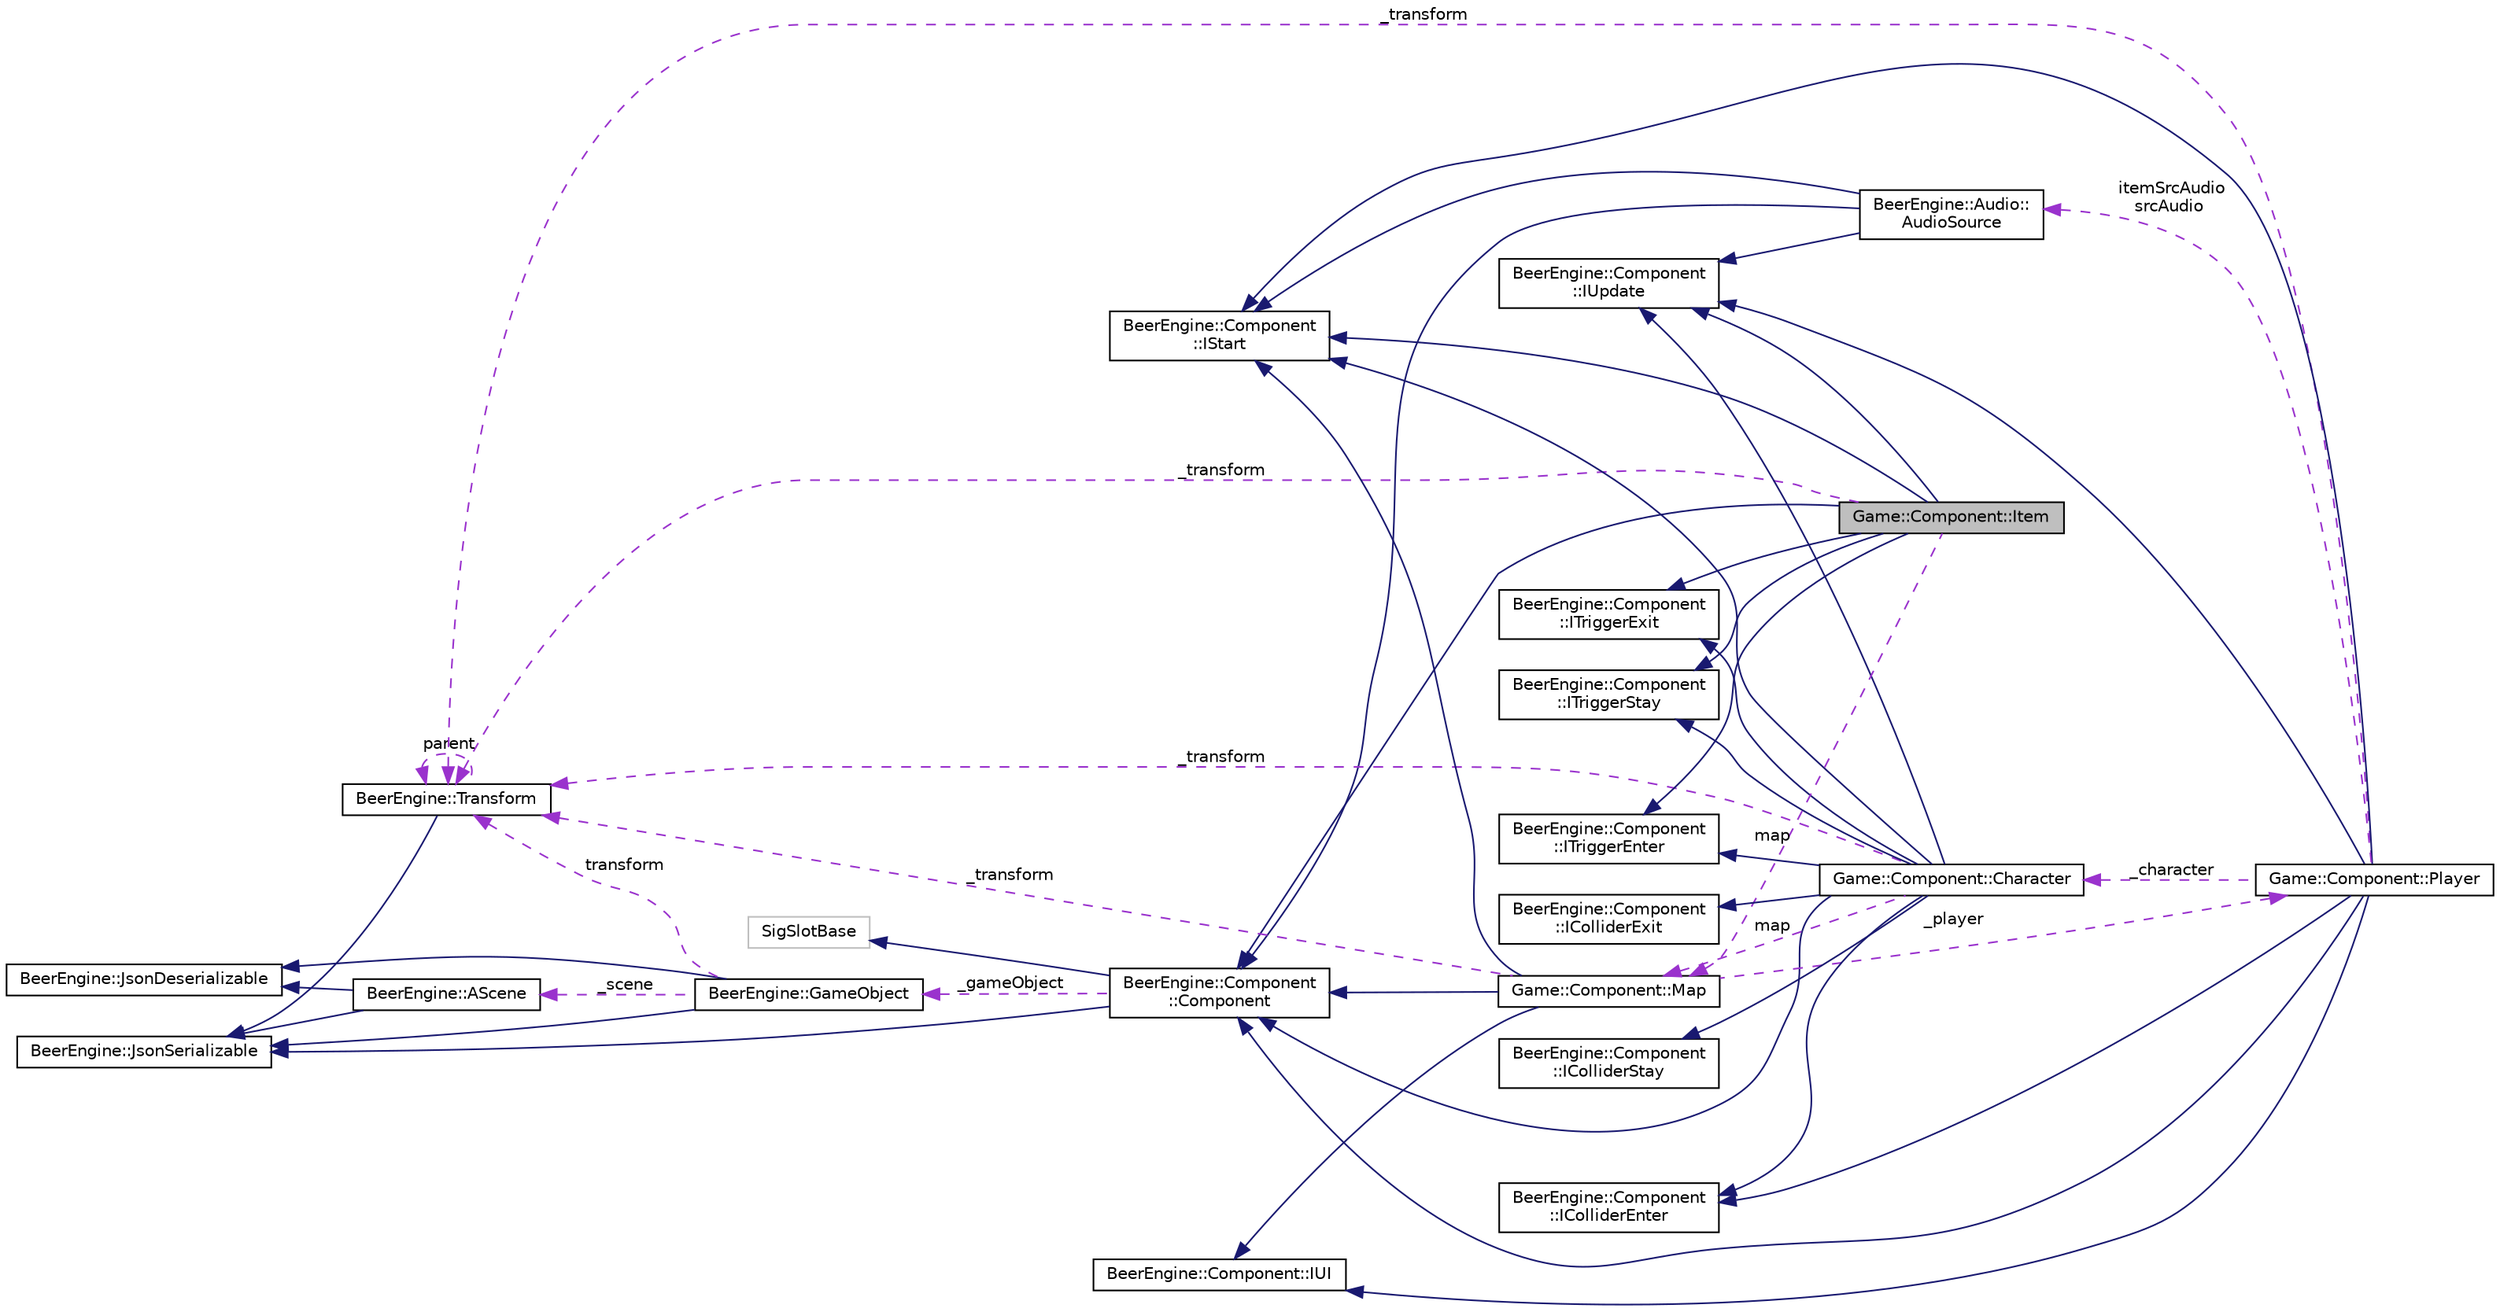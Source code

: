 digraph "Game::Component::Item"
{
  edge [fontname="Helvetica",fontsize="10",labelfontname="Helvetica",labelfontsize="10"];
  node [fontname="Helvetica",fontsize="10",shape=record];
  rankdir="LR";
  Node9 [label="Game::Component::Item",height=0.2,width=0.4,color="black", fillcolor="grey75", style="filled", fontcolor="black"];
  Node10 -> Node9 [dir="back",color="midnightblue",fontsize="10",style="solid",fontname="Helvetica"];
  Node10 [label="BeerEngine::Component\l::Component",height=0.2,width=0.4,color="black", fillcolor="white", style="filled",URL="$class_beer_engine_1_1_component_1_1_component.html"];
  Node11 -> Node10 [dir="back",color="midnightblue",fontsize="10",style="solid",fontname="Helvetica"];
  Node11 [label="BeerEngine::JsonSerializable",height=0.2,width=0.4,color="black", fillcolor="white", style="filled",URL="$class_beer_engine_1_1_json_serializable.html"];
  Node12 -> Node10 [dir="back",color="midnightblue",fontsize="10",style="solid",fontname="Helvetica"];
  Node12 [label="SigSlotBase",height=0.2,width=0.4,color="grey75", fillcolor="white", style="filled"];
  Node13 -> Node10 [dir="back",color="darkorchid3",fontsize="10",style="dashed",label=" _gameObject" ,fontname="Helvetica"];
  Node13 [label="BeerEngine::GameObject",height=0.2,width=0.4,color="black", fillcolor="white", style="filled",URL="$class_beer_engine_1_1_game_object.html"];
  Node11 -> Node13 [dir="back",color="midnightblue",fontsize="10",style="solid",fontname="Helvetica"];
  Node14 -> Node13 [dir="back",color="midnightblue",fontsize="10",style="solid",fontname="Helvetica"];
  Node14 [label="BeerEngine::JsonDeserializable",height=0.2,width=0.4,color="black", fillcolor="white", style="filled",URL="$class_beer_engine_1_1_json_deserializable.html"];
  Node15 -> Node13 [dir="back",color="darkorchid3",fontsize="10",style="dashed",label=" transform" ,fontname="Helvetica"];
  Node15 [label="BeerEngine::Transform",height=0.2,width=0.4,color="black", fillcolor="white", style="filled",URL="$class_beer_engine_1_1_transform.html",tooltip="classe representant la transformation d&#39;un object, position, rotation... "];
  Node11 -> Node15 [dir="back",color="midnightblue",fontsize="10",style="solid",fontname="Helvetica"];
  Node15 -> Node15 [dir="back",color="darkorchid3",fontsize="10",style="dashed",label=" parent" ,fontname="Helvetica"];
  Node16 -> Node13 [dir="back",color="darkorchid3",fontsize="10",style="dashed",label=" _scene" ,fontname="Helvetica"];
  Node16 [label="BeerEngine::AScene",height=0.2,width=0.4,color="black", fillcolor="white", style="filled",URL="$class_beer_engine_1_1_a_scene.html"];
  Node11 -> Node16 [dir="back",color="midnightblue",fontsize="10",style="solid",fontname="Helvetica"];
  Node14 -> Node16 [dir="back",color="midnightblue",fontsize="10",style="solid",fontname="Helvetica"];
  Node17 -> Node9 [dir="back",color="midnightblue",fontsize="10",style="solid",fontname="Helvetica"];
  Node17 [label="BeerEngine::Component\l::IStart",height=0.2,width=0.4,color="black", fillcolor="white", style="filled",URL="$class_beer_engine_1_1_component_1_1_i_start.html"];
  Node18 -> Node9 [dir="back",color="midnightblue",fontsize="10",style="solid",fontname="Helvetica"];
  Node18 [label="BeerEngine::Component\l::IUpdate",height=0.2,width=0.4,color="black", fillcolor="white", style="filled",URL="$class_beer_engine_1_1_component_1_1_i_update.html"];
  Node19 -> Node9 [dir="back",color="midnightblue",fontsize="10",style="solid",fontname="Helvetica"];
  Node19 [label="BeerEngine::Component\l::ITriggerStay",height=0.2,width=0.4,color="black", fillcolor="white", style="filled",URL="$class_beer_engine_1_1_component_1_1_i_trigger_stay.html"];
  Node20 -> Node9 [dir="back",color="midnightblue",fontsize="10",style="solid",fontname="Helvetica"];
  Node20 [label="BeerEngine::Component\l::ITriggerEnter",height=0.2,width=0.4,color="black", fillcolor="white", style="filled",URL="$class_beer_engine_1_1_component_1_1_i_trigger_enter.html"];
  Node21 -> Node9 [dir="back",color="midnightblue",fontsize="10",style="solid",fontname="Helvetica"];
  Node21 [label="BeerEngine::Component\l::ITriggerExit",height=0.2,width=0.4,color="black", fillcolor="white", style="filled",URL="$class_beer_engine_1_1_component_1_1_i_trigger_exit.html"];
  Node15 -> Node9 [dir="back",color="darkorchid3",fontsize="10",style="dashed",label=" _transform" ,fontname="Helvetica"];
  Node22 -> Node9 [dir="back",color="darkorchid3",fontsize="10",style="dashed",label=" map" ,fontname="Helvetica"];
  Node22 [label="Game::Component::Map",height=0.2,width=0.4,color="black", fillcolor="white", style="filled",URL="$class_game_1_1_component_1_1_map.html"];
  Node10 -> Node22 [dir="back",color="midnightblue",fontsize="10",style="solid",fontname="Helvetica"];
  Node17 -> Node22 [dir="back",color="midnightblue",fontsize="10",style="solid",fontname="Helvetica"];
  Node23 -> Node22 [dir="back",color="midnightblue",fontsize="10",style="solid",fontname="Helvetica"];
  Node23 [label="BeerEngine::Component::IUI",height=0.2,width=0.4,color="black", fillcolor="white", style="filled",URL="$class_beer_engine_1_1_component_1_1_i_u_i.html"];
  Node15 -> Node22 [dir="back",color="darkorchid3",fontsize="10",style="dashed",label=" _transform" ,fontname="Helvetica"];
  Node24 -> Node22 [dir="back",color="darkorchid3",fontsize="10",style="dashed",label=" _player" ,fontname="Helvetica"];
  Node24 [label="Game::Component::Player",height=0.2,width=0.4,color="black", fillcolor="white", style="filled",URL="$class_game_1_1_component_1_1_player.html"];
  Node10 -> Node24 [dir="back",color="midnightblue",fontsize="10",style="solid",fontname="Helvetica"];
  Node17 -> Node24 [dir="back",color="midnightblue",fontsize="10",style="solid",fontname="Helvetica"];
  Node18 -> Node24 [dir="back",color="midnightblue",fontsize="10",style="solid",fontname="Helvetica"];
  Node23 -> Node24 [dir="back",color="midnightblue",fontsize="10",style="solid",fontname="Helvetica"];
  Node25 -> Node24 [dir="back",color="midnightblue",fontsize="10",style="solid",fontname="Helvetica"];
  Node25 [label="BeerEngine::Component\l::IColliderEnter",height=0.2,width=0.4,color="black", fillcolor="white", style="filled",URL="$class_beer_engine_1_1_component_1_1_i_collider_enter.html"];
  Node26 -> Node24 [dir="back",color="darkorchid3",fontsize="10",style="dashed",label=" _character" ,fontname="Helvetica"];
  Node26 [label="Game::Component::Character",height=0.2,width=0.4,color="black", fillcolor="white", style="filled",URL="$class_game_1_1_component_1_1_character.html"];
  Node10 -> Node26 [dir="back",color="midnightblue",fontsize="10",style="solid",fontname="Helvetica"];
  Node17 -> Node26 [dir="back",color="midnightblue",fontsize="10",style="solid",fontname="Helvetica"];
  Node18 -> Node26 [dir="back",color="midnightblue",fontsize="10",style="solid",fontname="Helvetica"];
  Node19 -> Node26 [dir="back",color="midnightblue",fontsize="10",style="solid",fontname="Helvetica"];
  Node20 -> Node26 [dir="back",color="midnightblue",fontsize="10",style="solid",fontname="Helvetica"];
  Node21 -> Node26 [dir="back",color="midnightblue",fontsize="10",style="solid",fontname="Helvetica"];
  Node27 -> Node26 [dir="back",color="midnightblue",fontsize="10",style="solid",fontname="Helvetica"];
  Node27 [label="BeerEngine::Component\l::IColliderStay",height=0.2,width=0.4,color="black", fillcolor="white", style="filled",URL="$class_beer_engine_1_1_component_1_1_i_collider_stay.html"];
  Node25 -> Node26 [dir="back",color="midnightblue",fontsize="10",style="solid",fontname="Helvetica"];
  Node28 -> Node26 [dir="back",color="midnightblue",fontsize="10",style="solid",fontname="Helvetica"];
  Node28 [label="BeerEngine::Component\l::IColliderExit",height=0.2,width=0.4,color="black", fillcolor="white", style="filled",URL="$class_beer_engine_1_1_component_1_1_i_collider_exit.html"];
  Node15 -> Node26 [dir="back",color="darkorchid3",fontsize="10",style="dashed",label=" _transform" ,fontname="Helvetica"];
  Node22 -> Node26 [dir="back",color="darkorchid3",fontsize="10",style="dashed",label=" map" ,fontname="Helvetica"];
  Node15 -> Node24 [dir="back",color="darkorchid3",fontsize="10",style="dashed",label=" _transform" ,fontname="Helvetica"];
  Node29 -> Node24 [dir="back",color="darkorchid3",fontsize="10",style="dashed",label=" itemSrcAudio\nsrcAudio" ,fontname="Helvetica"];
  Node29 [label="BeerEngine::Audio::\lAudioSource",height=0.2,width=0.4,color="black", fillcolor="white", style="filled",URL="$class_beer_engine_1_1_audio_1_1_audio_source.html"];
  Node10 -> Node29 [dir="back",color="midnightblue",fontsize="10",style="solid",fontname="Helvetica"];
  Node17 -> Node29 [dir="back",color="midnightblue",fontsize="10",style="solid",fontname="Helvetica"];
  Node18 -> Node29 [dir="back",color="midnightblue",fontsize="10",style="solid",fontname="Helvetica"];
}
